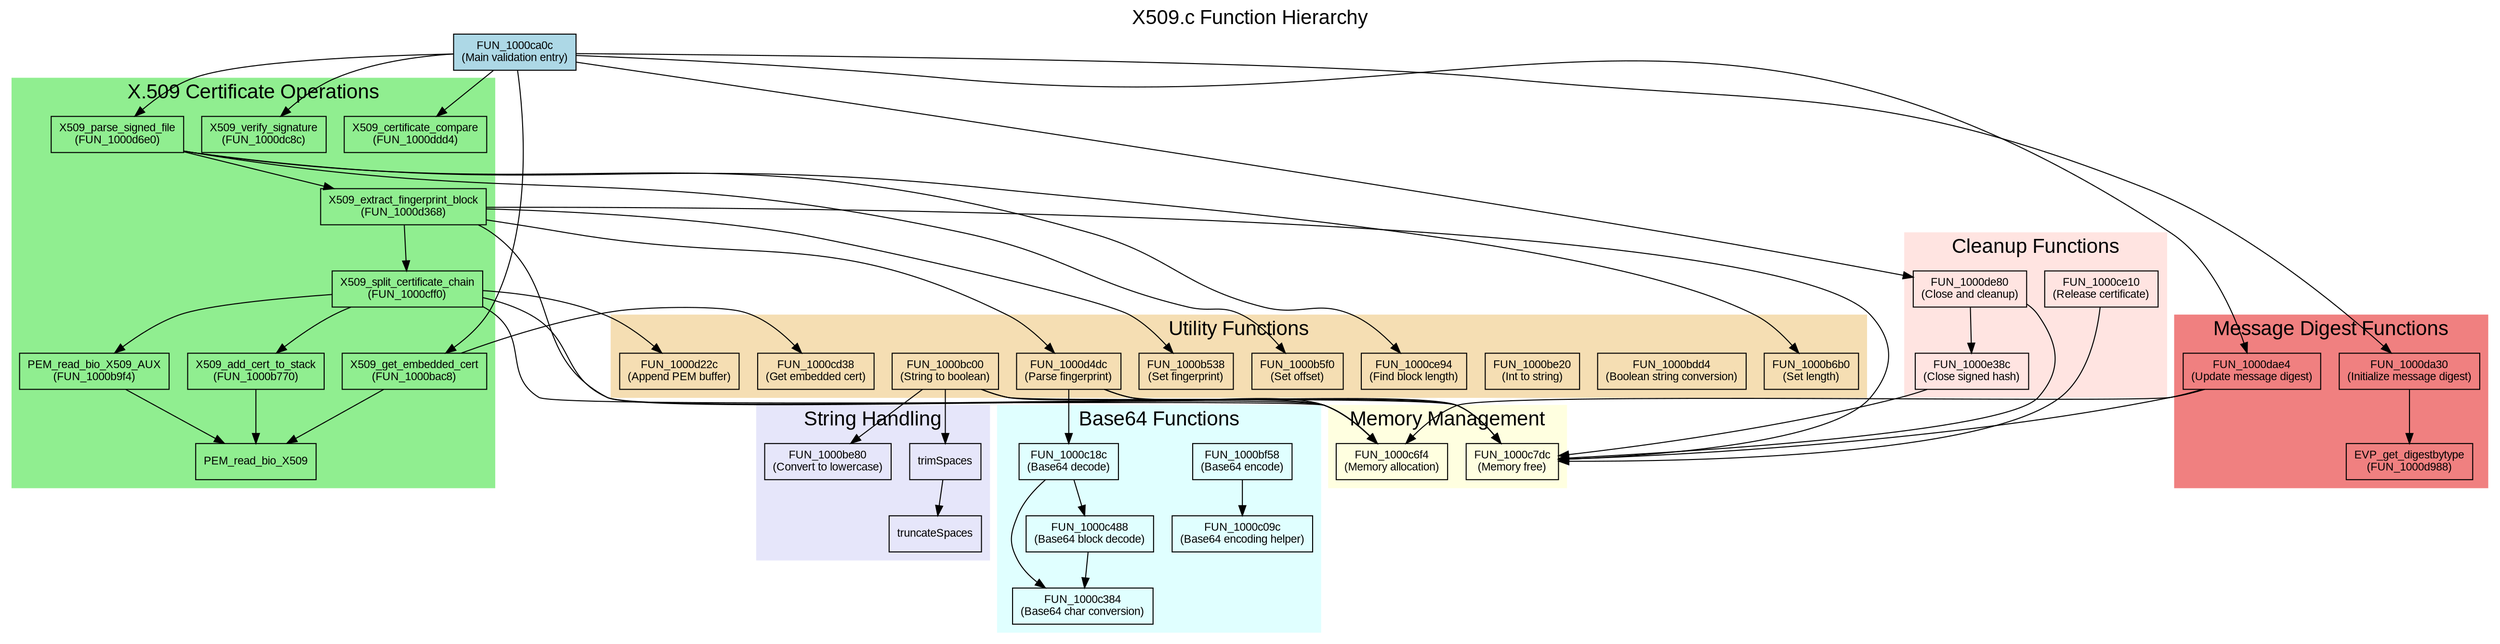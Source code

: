 digraph x509_functions {
    rankdir=TB;
    fontname="Arial";
    node [shape=box, style=filled, fontname="Arial", fontsize=11];
    edge [fontname="Arial", fontsize=9];
    
    // Color scheme
    // Main entry point: lightblue
    // Core X509 functions: lightgreen
    // Message digest functions: lightcoral
    // Memory management: lightyellow
    // String handling: lavender
    // Base64 handling: lightcyan
    // Cleanup functions: mistyrose
    // Utility functions: wheat
    
    // Add page title
    label="X509.c Function Hierarchy";
    labelloc="t";
    fontsize=20;
    
    // Main entry point
    "FUN_1000ca0c" [fillcolor=lightblue, label="FUN_1000ca0c\n(Main validation entry)"];
    
    // Core X509 functions
    subgraph cluster_x509 {
        label="X.509 Certificate Operations";
        style=filled;
        color=lightgreen;
        bgcolor=aliceblue;
        
        "PEM_read_bio_X509" [fillcolor=lightgreen];
        "X509_add_cert_to_stack" [fillcolor=lightgreen, label="X509_add_cert_to_stack\n(FUN_1000b770)"];
        "PEM_read_bio_X509_AUX" [fillcolor=lightgreen, label="PEM_read_bio_X509_AUX\n(FUN_1000b9f4)"];
        "X509_get_embedded_cert" [fillcolor=lightgreen, label="X509_get_embedded_cert\n(FUN_1000bac8)"];
        "X509_certificate_compare" [fillcolor=lightgreen, label="X509_certificate_compare\n(FUN_1000ddd4)"];
        "X509_verify_signature" [fillcolor=lightgreen, label="X509_verify_signature\n(FUN_1000dc8c)"];
        "X509_parse_signed_file" [fillcolor=lightgreen, label="X509_parse_signed_file\n(FUN_1000d6e0)"];
        "X509_extract_fingerprint_block" [fillcolor=lightgreen, label="X509_extract_fingerprint_block\n(FUN_1000d368)"];
        "X509_split_certificate_chain" [fillcolor=lightgreen, label="X509_split_certificate_chain\n(FUN_1000cff0)"];
    }
    
    // Message digest functions
    subgraph cluster_digest {
        label="Message Digest Functions";
        style=filled;
        color=lightcoral;
        bgcolor=mistyrose;
        
        "EVP_get_digestbytype" [fillcolor=lightcoral, label="EVP_get_digestbytype\n(FUN_1000d988)"];
        "FUN_1000da30" [fillcolor=lightcoral, label="FUN_1000da30\n(Initialize message digest)"];
        "FUN_1000dae4" [fillcolor=lightcoral, label="FUN_1000dae4\n(Update message digest)"];
    }
    
    // Memory management functions
    subgraph cluster_memory {
        label="Memory Management";
        style=filled;
        color=lightyellow;
        bgcolor=lemonchiffon;
        
        "FUN_1000c6f4" [fillcolor=lightyellow, label="FUN_1000c6f4\n(Memory allocation)"];
        "FUN_1000c7dc" [fillcolor=lightyellow, label="FUN_1000c7dc\n(Memory free)"];
    }
    
    // String handling functions
    subgraph cluster_string {
        label="String Handling";
        style=filled;
        color=lavender;
        bgcolor=lavenderblush;
        
        "trimSpaces" [fillcolor=lavender];
        "truncateSpaces" [fillcolor=lavender];
        "FUN_1000be80" [fillcolor=lavender, label="FUN_1000be80\n(Convert to lowercase)"];
    }
    
    // Base64 functions
    subgraph cluster_base64 {
        label="Base64 Functions";
        style=filled;
        color=lightcyan;
        bgcolor=azure;
        
        "FUN_1000c09c" [fillcolor=lightcyan, label="FUN_1000c09c\n(Base64 encoding helper)"];
        "FUN_1000bf58" [fillcolor=lightcyan, label="FUN_1000bf58\n(Base64 encode)"];
        "FUN_1000c18c" [fillcolor=lightcyan, label="FUN_1000c18c\n(Base64 decode)"];
        "FUN_1000c384" [fillcolor=lightcyan, label="FUN_1000c384\n(Base64 char conversion)"];
        "FUN_1000c488" [fillcolor=lightcyan, label="FUN_1000c488\n(Base64 block decode)"];
    }
    
    // Cleanup functions
    subgraph cluster_cleanup {
        label="Cleanup Functions";
        style=filled;
        color=mistyrose;
        bgcolor=seashell;
        
        "FUN_1000de80" [fillcolor=mistyrose, label="FUN_1000de80\n(Close and cleanup)"];
        "FUN_1000e38c" [fillcolor=mistyrose, label="FUN_1000e38c\n(Close signed hash)"];
        "FUN_1000ce10" [fillcolor=mistyrose, label="FUN_1000ce10\n(Release certificate)"];
    }
    
    // Utility functions
    subgraph cluster_utility {
        label="Utility Functions";
        style=filled;
        color=wheat;
        bgcolor=oldlace;
        
        "FUN_1000bc00" [fillcolor=wheat, label="FUN_1000bc00\n(String to boolean)"];
        "FUN_1000bdd4" [fillcolor=wheat, label="FUN_1000bdd4\n(Boolean string conversion)"];
        "FUN_1000be20" [fillcolor=wheat, label="FUN_1000be20\n(Int to string)"];
        "FUN_1000ce94" [fillcolor=wheat, label="FUN_1000ce94\n(Find block length)"];
        "FUN_1000d22c" [fillcolor=wheat, label="FUN_1000d22c\n(Append PEM buffer)"];
        "FUN_1000d4dc" [fillcolor=wheat, label="FUN_1000d4dc\n(Parse fingerprint)"];
        "FUN_1000b538" [fillcolor=wheat, label="FUN_1000b538\n(Set fingerprint)"];
        "FUN_1000b5f0" [fillcolor=wheat, label="FUN_1000b5f0\n(Set offset)"];
        "FUN_1000b6b0" [fillcolor=wheat, label="FUN_1000b6b0\n(Set length)"];
        "FUN_1000cd38" [fillcolor=wheat, label="FUN_1000cd38\n(Get embedded cert)"];
    }
    
    // Main function relationships
    "FUN_1000ca0c" -> "X509_parse_signed_file";
    "FUN_1000ca0c" -> "X509_get_embedded_cert";
    "FUN_1000ca0c" -> "X509_certificate_compare";
    "FUN_1000ca0c" -> "FUN_1000da30";
    "FUN_1000ca0c" -> "FUN_1000dae4";
    "FUN_1000ca0c" -> "X509_verify_signature";
    "FUN_1000ca0c" -> "FUN_1000de80";
    
    // X509 certificate operations
    "X509_parse_signed_file" -> "FUN_1000b5f0";
    "X509_parse_signed_file" -> "FUN_1000ce94";
    "X509_parse_signed_file" -> "FUN_1000b6b0";
    "X509_parse_signed_file" -> "X509_extract_fingerprint_block";
    
    "X509_extract_fingerprint_block" -> "FUN_1000b538";
    "X509_extract_fingerprint_block" -> "X509_split_certificate_chain";
    "X509_extract_fingerprint_block" -> "FUN_1000d4dc";
    
    "X509_split_certificate_chain" -> "PEM_read_bio_X509_AUX";
    "X509_split_certificate_chain" -> "X509_add_cert_to_stack";
    "X509_split_certificate_chain" -> "FUN_1000d22c";
    
    "X509_add_cert_to_stack" -> "PEM_read_bio_X509";
    "PEM_read_bio_X509_AUX" -> "PEM_read_bio_X509";
    "X509_get_embedded_cert" -> "PEM_read_bio_X509";
    "X509_get_embedded_cert" -> "FUN_1000cd38";
    
    // Message digest operations
    "FUN_1000da30" -> "EVP_get_digestbytype";
    "FUN_1000dae4" -> "FUN_1000c6f4";
    "FUN_1000dae4" -> "FUN_1000c7dc";
    
    // String handling relationships
    "trimSpaces" -> "truncateSpaces";
    
    // Base64 relationships
    "FUN_1000bf58" -> "FUN_1000c09c";
    "FUN_1000c18c" -> "FUN_1000c384";
    "FUN_1000c18c" -> "FUN_1000c488";
    "FUN_1000c488" -> "FUN_1000c384";
    
    // Cleanup relationships
    "FUN_1000de80" -> "FUN_1000c7dc";
    "FUN_1000de80" -> "FUN_1000e38c";
    "FUN_1000e38c" -> "FUN_1000c7dc";
    "FUN_1000ce10" -> "FUN_1000c7dc";
    
    // Memory management relationships
    "X509_extract_fingerprint_block" -> "FUN_1000c6f4";
    "X509_extract_fingerprint_block" -> "FUN_1000c7dc";
    "X509_split_certificate_chain" -> "FUN_1000c6f4";
    "X509_split_certificate_chain" -> "FUN_1000c7dc";
    "FUN_1000bc00" -> "FUN_1000c6f4";
    "FUN_1000bc00" -> "FUN_1000c7dc";
    
    // Utility relationships
    "FUN_1000bc00" -> "FUN_1000be80";
    "FUN_1000bc00" -> "trimSpaces";
    "FUN_1000d4dc" -> "FUN_1000c6f4";
    "FUN_1000d4dc" -> "FUN_1000c7dc";
    "FUN_1000d4dc" -> "FUN_1000c18c";
}

